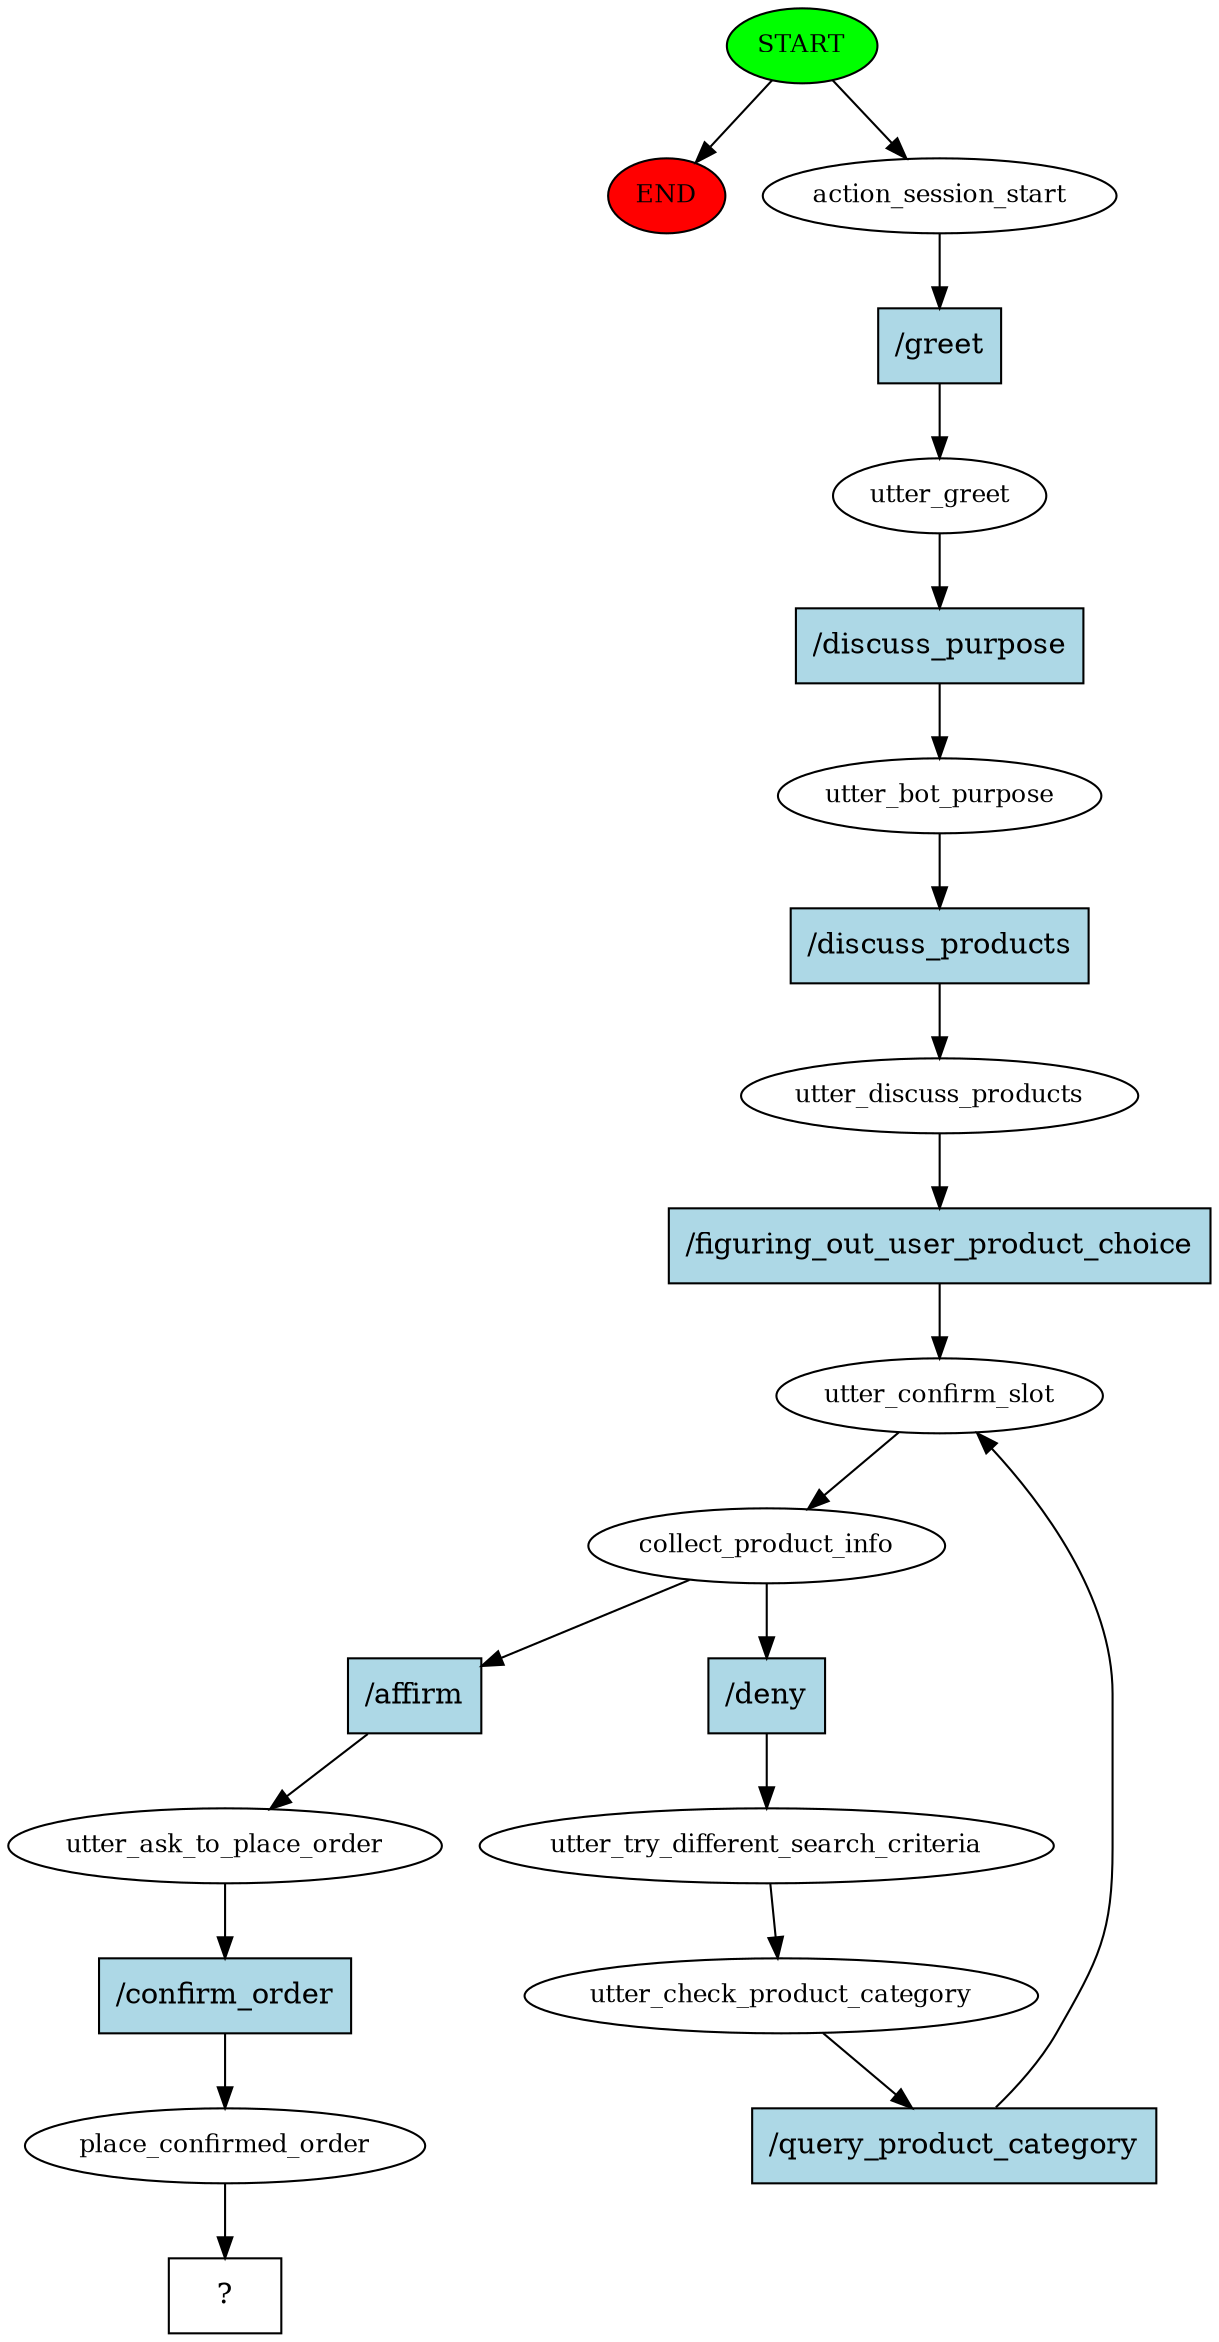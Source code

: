 digraph  {
0 [class="start active", fillcolor=green, fontsize=12, label=START, style=filled];
"-1" [class=end, fillcolor=red, fontsize=12, label=END, style=filled];
1 [class=active, fontsize=12, label=action_session_start];
2 [class=active, fontsize=12, label=utter_greet];
3 [class=active, fontsize=12, label=utter_bot_purpose];
4 [class=active, fontsize=12, label=utter_discuss_products];
5 [class=active, fontsize=12, label=utter_confirm_slot];
6 [class=active, fontsize=12, label=collect_product_info];
7 [class=active, fontsize=12, label=utter_try_different_search_criteria];
8 [class=active, fontsize=12, label=utter_check_product_category];
11 [class=active, fontsize=12, label=utter_ask_to_place_order];
12 [class=active, fontsize=12, label=place_confirmed_order];
13 [class="intent dashed active", label="  ?  ", shape=rect];
14 [class="intent active", fillcolor=lightblue, label="/greet", shape=rect, style=filled];
15 [class="intent active", fillcolor=lightblue, label="/discuss_purpose", shape=rect, style=filled];
16 [class="intent active", fillcolor=lightblue, label="/discuss_products", shape=rect, style=filled];
17 [class="intent active", fillcolor=lightblue, label="/figuring_out_user_product_choice", shape=rect, style=filled];
18 [class="intent active", fillcolor=lightblue, label="/deny", shape=rect, style=filled];
19 [class="intent active", fillcolor=lightblue, label="/affirm", shape=rect, style=filled];
20 [class="intent active", fillcolor=lightblue, label="/query_product_category", shape=rect, style=filled];
21 [class="intent active", fillcolor=lightblue, label="/confirm_order", shape=rect, style=filled];
0 -> "-1"  [class="", key=NONE, label=""];
0 -> 1  [class=active, key=NONE, label=""];
1 -> 14  [class=active, key=0];
2 -> 15  [class=active, key=0];
3 -> 16  [class=active, key=0];
4 -> 17  [class=active, key=0];
5 -> 6  [class=active, key=NONE, label=""];
6 -> 18  [class=active, key=0];
6 -> 19  [class=active, key=0];
7 -> 8  [class=active, key=NONE, label=""];
8 -> 20  [class=active, key=0];
11 -> 21  [class=active, key=0];
12 -> 13  [class=active, key=NONE, label=""];
14 -> 2  [class=active, key=0];
15 -> 3  [class=active, key=0];
16 -> 4  [class=active, key=0];
17 -> 5  [class=active, key=0];
18 -> 7  [class=active, key=0];
19 -> 11  [class=active, key=0];
20 -> 5  [class=active, key=0];
21 -> 12  [class=active, key=0];
}
